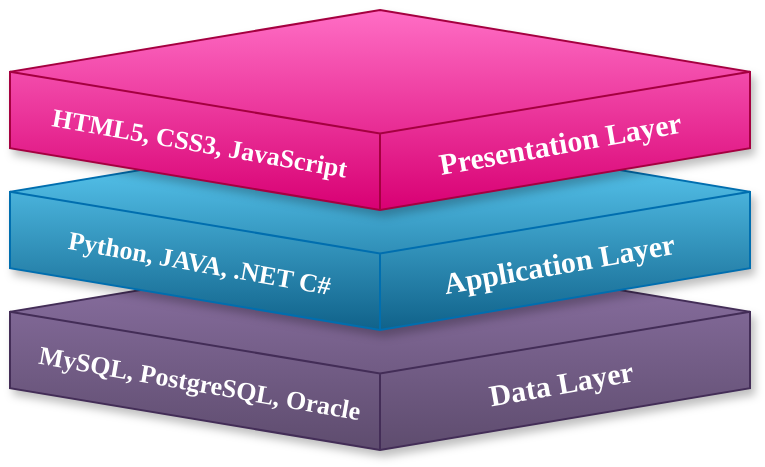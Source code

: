 <mxfile version="13.6.5" type="github">
  <diagram id="MeJvtc108ymn7zGRrAQt" name="Page-1">
    <mxGraphModel dx="865" dy="416" grid="1" gridSize="10" guides="1" tooltips="1" connect="1" arrows="1" fold="1" page="1" pageScale="1" pageWidth="850" pageHeight="1100" math="0" shadow="0" extFonts="Old Standard TT^https://fonts.googleapis.com/css?family=Old+Standard+TT">
      <root>
        <mxCell id="0" />
        <mxCell id="1" parent="0" />
        <mxCell id="-mV2CmvrpYFHqtel5yo5-3" value="" style="html=1;whiteSpace=wrap;shape=isoCube2;backgroundOutline=1;isoAngle=5.3;strokeColor=#432D57;fontColor=#ffffff;gradientDirection=north;shadow=1;fillColor=#5E4C6E;gradientColor=#8E73A6;" vertex="1" parent="1">
          <mxGeometry x="280" y="270" width="370" height="100" as="geometry" />
        </mxCell>
        <mxCell id="-mV2CmvrpYFHqtel5yo5-2" value="" style="html=1;whiteSpace=wrap;shape=isoCube2;backgroundOutline=1;isoAngle=5.3;strokeColor=#006EAF;fontColor=#FFFFFF;shadow=1;gradientDirection=north;gradientColor=#63D6FF;fillColor=#10628A;" vertex="1" parent="1">
          <mxGeometry x="280" y="210" width="370" height="100" as="geometry" />
        </mxCell>
        <mxCell id="-mV2CmvrpYFHqtel5yo5-1" value="" style="html=1;whiteSpace=wrap;shape=isoCube2;backgroundOutline=1;isoAngle=5.3;fillColor=#d80073;strokeColor=#A50040;fontColor=#ffffff;gradientDirection=north;sketch=0;shadow=1;gradientColor=#FF6EC5;" vertex="1" parent="1">
          <mxGeometry x="280" y="150" width="370" height="100" as="geometry" />
        </mxCell>
        <mxCell id="-mV2CmvrpYFHqtel5yo5-4" value="&lt;font face=&quot;Old Standard TT&quot; style=&quot;font-size: 15px&quot;&gt;&lt;b&gt;Presentation Layer&lt;/b&gt;&lt;/font&gt;" style="text;html=1;strokeColor=none;fillColor=none;align=center;verticalAlign=middle;whiteSpace=wrap;rounded=0;rotation=-10;fontColor=#FFFFFF;" vertex="1" parent="1">
          <mxGeometry x="460.08" y="205.88" width="189.77" height="20" as="geometry" />
        </mxCell>
        <mxCell id="-mV2CmvrpYFHqtel5yo5-5" value="&lt;font face=&quot;Old Standard TT&quot; style=&quot;font-size: 15px&quot;&gt;&lt;b&gt;Application Layer&lt;/b&gt;&lt;/font&gt;" style="text;html=1;strokeColor=none;fillColor=none;align=center;verticalAlign=middle;whiteSpace=wrap;rounded=0;rotation=-10;fontColor=#FFFFFF;" vertex="1" parent="1">
          <mxGeometry x="460.15" y="265.9" width="189.47" height="20" as="geometry" />
        </mxCell>
        <mxCell id="-mV2CmvrpYFHqtel5yo5-7" value="&lt;font face=&quot;Old Standard TT&quot; style=&quot;font-size: 15px&quot;&gt;&lt;b&gt;Data Layer&lt;/b&gt;&lt;/font&gt;" style="text;html=1;strokeColor=none;fillColor=none;align=center;verticalAlign=middle;whiteSpace=wrap;rounded=0;rotation=-10;fontColor=#FFFFFF;" vertex="1" parent="1">
          <mxGeometry x="460.53" y="326" width="189.47" height="20" as="geometry" />
        </mxCell>
        <mxCell id="-mV2CmvrpYFHqtel5yo5-8" value="&lt;font face=&quot;Old Standard TT&quot; size=&quot;1&quot;&gt;&lt;b style=&quot;font-size: 13px&quot;&gt;HTML5, CSS3, JavaScript&lt;/b&gt;&lt;/font&gt;" style="text;html=1;strokeColor=none;fillColor=none;align=center;verticalAlign=middle;whiteSpace=wrap;rounded=0;rotation=10;fontColor=#FFFFFF;" vertex="1" parent="1">
          <mxGeometry x="280" y="205.88" width="189.77" height="20" as="geometry" />
        </mxCell>
        <mxCell id="-mV2CmvrpYFHqtel5yo5-9" value="&lt;font face=&quot;Old Standard TT&quot; size=&quot;1&quot;&gt;&lt;b style=&quot;font-size: 13px&quot;&gt;Python, JAVA, .NET C#&lt;/b&gt;&lt;/font&gt;" style="text;html=1;strokeColor=none;fillColor=none;align=center;verticalAlign=middle;whiteSpace=wrap;rounded=0;rotation=10;fontColor=#FFFFFF;" vertex="1" parent="1">
          <mxGeometry x="280" y="265.9" width="189.77" height="20" as="geometry" />
        </mxCell>
        <mxCell id="-mV2CmvrpYFHqtel5yo5-10" value="&lt;font face=&quot;Old Standard TT&quot; size=&quot;1&quot;&gt;&lt;b style=&quot;font-size: 13px&quot;&gt;MySQL, PostgreSQL, Oracle&lt;/b&gt;&lt;/font&gt;" style="text;html=1;strokeColor=none;fillColor=none;align=center;verticalAlign=middle;whiteSpace=wrap;rounded=0;rotation=10;fontColor=#FFFFFF;" vertex="1" parent="1">
          <mxGeometry x="280" y="326" width="189.77" height="20" as="geometry" />
        </mxCell>
      </root>
    </mxGraphModel>
  </diagram>
</mxfile>
